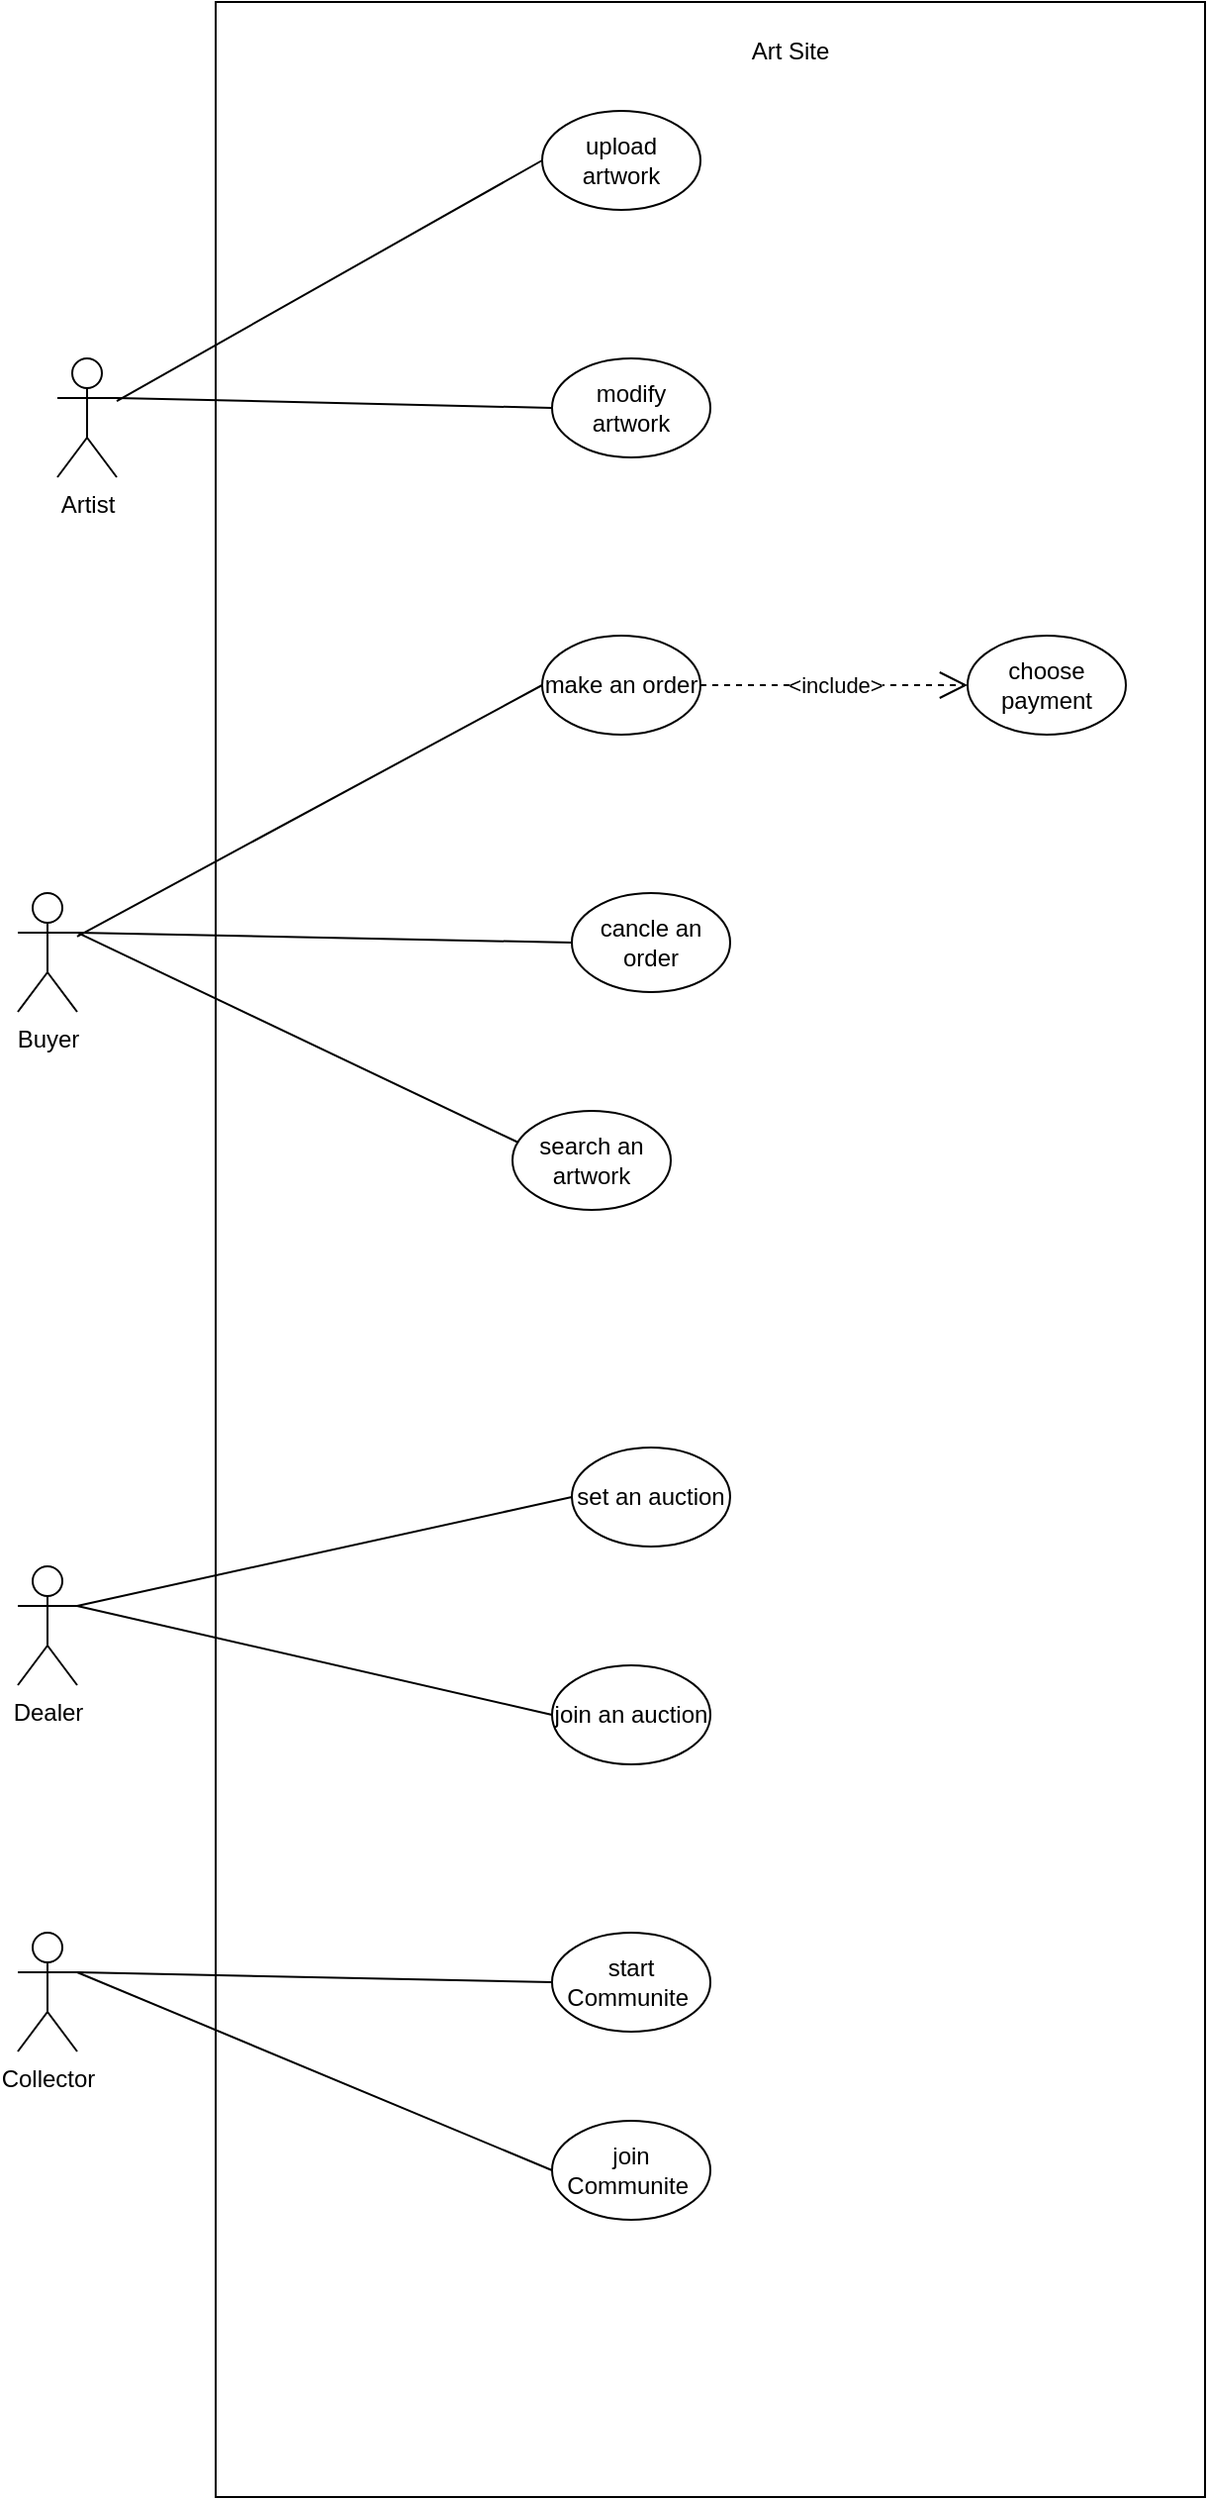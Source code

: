 <mxfile version="26.1.1">
  <diagram name="Page-1" id="Pky_TOVWznoUA1scNFFX">
    <mxGraphModel dx="2391" dy="1194" grid="1" gridSize="10" guides="1" tooltips="1" connect="1" arrows="1" fold="1" page="1" pageScale="1" pageWidth="850" pageHeight="1100" math="0" shadow="0">
      <root>
        <mxCell id="0" />
        <mxCell id="1" parent="0" />
        <mxCell id="8AGuU69_h8K9wH-vG9Zy-5" value="" style="html=1;whiteSpace=wrap;" parent="1" vertex="1">
          <mxGeometry x="220" y="90" width="500" height="1260" as="geometry" />
        </mxCell>
        <mxCell id="8AGuU69_h8K9wH-vG9Zy-1" value="Artist" style="shape=umlActor;verticalLabelPosition=bottom;verticalAlign=top;html=1;outlineConnect=0;" parent="1" vertex="1">
          <mxGeometry x="140" y="270" width="30" height="60" as="geometry" />
        </mxCell>
        <mxCell id="8AGuU69_h8K9wH-vG9Zy-2" value="Buyer" style="shape=umlActor;verticalLabelPosition=bottom;verticalAlign=top;html=1;outlineConnect=0;" parent="1" vertex="1">
          <mxGeometry x="120" y="540" width="30" height="60" as="geometry" />
        </mxCell>
        <mxCell id="8AGuU69_h8K9wH-vG9Zy-3" value="&lt;div&gt;Collector&lt;/div&gt;" style="shape=umlActor;verticalLabelPosition=bottom;verticalAlign=top;html=1;outlineConnect=0;" parent="1" vertex="1">
          <mxGeometry x="120" y="1065" width="30" height="60" as="geometry" />
        </mxCell>
        <mxCell id="8AGuU69_h8K9wH-vG9Zy-4" value="Dealer&lt;div&gt;&lt;br&gt;&lt;/div&gt;" style="shape=umlActor;verticalLabelPosition=bottom;verticalAlign=top;html=1;outlineConnect=0;" parent="1" vertex="1">
          <mxGeometry x="120" y="880" width="30" height="60" as="geometry" />
        </mxCell>
        <mxCell id="8AGuU69_h8K9wH-vG9Zy-6" value="Art Site" style="text;html=1;align=center;verticalAlign=middle;resizable=0;points=[];autosize=1;strokeColor=none;fillColor=none;" parent="1" vertex="1">
          <mxGeometry x="480" y="100" width="60" height="30" as="geometry" />
        </mxCell>
        <mxCell id="8AGuU69_h8K9wH-vG9Zy-8" value="upload artwork" style="ellipse;whiteSpace=wrap;html=1;" parent="1" vertex="1">
          <mxGeometry x="385" y="145" width="80" height="50" as="geometry" />
        </mxCell>
        <mxCell id="8AGuU69_h8K9wH-vG9Zy-35" value="modify&lt;div&gt;artwork&lt;/div&gt;" style="ellipse;whiteSpace=wrap;html=1;" parent="1" vertex="1">
          <mxGeometry x="390" y="270" width="80" height="50" as="geometry" />
        </mxCell>
        <mxCell id="8AGuU69_h8K9wH-vG9Zy-67" value="make an order" style="ellipse;whiteSpace=wrap;html=1;" parent="1" vertex="1">
          <mxGeometry x="385" y="410" width="80" height="50" as="geometry" />
        </mxCell>
        <mxCell id="8AGuU69_h8K9wH-vG9Zy-76" value="cancle an order" style="ellipse;whiteSpace=wrap;html=1;" parent="1" vertex="1">
          <mxGeometry x="400" y="540" width="80" height="50" as="geometry" />
        </mxCell>
        <mxCell id="8AGuU69_h8K9wH-vG9Zy-83" value="search an artwork" style="ellipse;whiteSpace=wrap;html=1;" parent="1" vertex="1">
          <mxGeometry x="370" y="650" width="80" height="50" as="geometry" />
        </mxCell>
        <mxCell id="8AGuU69_h8K9wH-vG9Zy-102" value="set an auction" style="ellipse;whiteSpace=wrap;html=1;" parent="1" vertex="1">
          <mxGeometry x="400" y="820" width="80" height="50" as="geometry" />
        </mxCell>
        <mxCell id="8AGuU69_h8K9wH-vG9Zy-119" value="start Communite&amp;nbsp;" style="ellipse;whiteSpace=wrap;html=1;" parent="1" vertex="1">
          <mxGeometry x="390" y="1065" width="80" height="50" as="geometry" />
        </mxCell>
        <mxCell id="D9dwtIjZdYDTWbsvC_wG-8" value="" style="endArrow=none;html=1;rounded=0;entryX=0;entryY=0.5;entryDx=0;entryDy=0;" edge="1" parent="1" source="8AGuU69_h8K9wH-vG9Zy-1" target="8AGuU69_h8K9wH-vG9Zy-8">
          <mxGeometry width="50" height="50" relative="1" as="geometry">
            <mxPoint x="290" y="220" as="sourcePoint" />
            <mxPoint x="360.711" y="170" as="targetPoint" />
          </mxGeometry>
        </mxCell>
        <mxCell id="D9dwtIjZdYDTWbsvC_wG-9" value="" style="endArrow=none;html=1;rounded=0;entryX=0;entryY=0.5;entryDx=0;entryDy=0;exitX=1;exitY=0.333;exitDx=0;exitDy=0;exitPerimeter=0;" edge="1" parent="1" source="8AGuU69_h8K9wH-vG9Zy-1" target="8AGuU69_h8K9wH-vG9Zy-35">
          <mxGeometry width="50" height="50" relative="1" as="geometry">
            <mxPoint x="290" y="170" as="sourcePoint" />
            <mxPoint x="395" y="180" as="targetPoint" />
          </mxGeometry>
        </mxCell>
        <mxCell id="D9dwtIjZdYDTWbsvC_wG-12" value="join an auction" style="ellipse;whiteSpace=wrap;html=1;" vertex="1" parent="1">
          <mxGeometry x="390" y="930" width="80" height="50" as="geometry" />
        </mxCell>
        <mxCell id="D9dwtIjZdYDTWbsvC_wG-13" value="join Communite&amp;nbsp;" style="ellipse;whiteSpace=wrap;html=1;" vertex="1" parent="1">
          <mxGeometry x="390" y="1160" width="80" height="50" as="geometry" />
        </mxCell>
        <mxCell id="D9dwtIjZdYDTWbsvC_wG-14" value="" style="endArrow=none;html=1;rounded=0;entryX=0;entryY=0.5;entryDx=0;entryDy=0;" edge="1" parent="1" source="8AGuU69_h8K9wH-vG9Zy-2" target="8AGuU69_h8K9wH-vG9Zy-67">
          <mxGeometry width="50" height="50" relative="1" as="geometry">
            <mxPoint x="300" y="180" as="sourcePoint" />
            <mxPoint x="400" y="305" as="targetPoint" />
          </mxGeometry>
        </mxCell>
        <mxCell id="D9dwtIjZdYDTWbsvC_wG-15" value="" style="endArrow=none;html=1;rounded=0;entryX=0;entryY=0.5;entryDx=0;entryDy=0;exitX=1;exitY=0.333;exitDx=0;exitDy=0;exitPerimeter=0;" edge="1" parent="1" source="8AGuU69_h8K9wH-vG9Zy-2" target="8AGuU69_h8K9wH-vG9Zy-76">
          <mxGeometry width="50" height="50" relative="1" as="geometry">
            <mxPoint x="310" y="190" as="sourcePoint" />
            <mxPoint x="410" y="315" as="targetPoint" />
          </mxGeometry>
        </mxCell>
        <mxCell id="D9dwtIjZdYDTWbsvC_wG-16" value="" style="endArrow=none;html=1;rounded=0;entryX=0.038;entryY=0.32;entryDx=0;entryDy=0;exitX=1;exitY=0.333;exitDx=0;exitDy=0;exitPerimeter=0;entryPerimeter=0;" edge="1" parent="1" source="8AGuU69_h8K9wH-vG9Zy-2" target="8AGuU69_h8K9wH-vG9Zy-83">
          <mxGeometry width="50" height="50" relative="1" as="geometry">
            <mxPoint x="320" y="200" as="sourcePoint" />
            <mxPoint x="420" y="325" as="targetPoint" />
          </mxGeometry>
        </mxCell>
        <mxCell id="D9dwtIjZdYDTWbsvC_wG-18" value="choose payment" style="ellipse;whiteSpace=wrap;html=1;" vertex="1" parent="1">
          <mxGeometry x="600" y="410" width="80" height="50" as="geometry" />
        </mxCell>
        <mxCell id="D9dwtIjZdYDTWbsvC_wG-20" value="&amp;lt;include&amp;gt;" style="endArrow=open;endSize=12;dashed=1;html=1;rounded=0;exitX=1;exitY=0.5;exitDx=0;exitDy=0;entryX=0;entryY=0.5;entryDx=0;entryDy=0;" edge="1" parent="1" source="8AGuU69_h8K9wH-vG9Zy-67" target="D9dwtIjZdYDTWbsvC_wG-18">
          <mxGeometry width="160" relative="1" as="geometry">
            <mxPoint x="470" y="440" as="sourcePoint" />
            <mxPoint x="630" y="440" as="targetPoint" />
          </mxGeometry>
        </mxCell>
        <mxCell id="D9dwtIjZdYDTWbsvC_wG-22" value="" style="endArrow=none;html=1;rounded=0;entryX=0;entryY=0.5;entryDx=0;entryDy=0;exitX=1;exitY=0.333;exitDx=0;exitDy=0;exitPerimeter=0;" edge="1" parent="1" source="8AGuU69_h8K9wH-vG9Zy-4" target="D9dwtIjZdYDTWbsvC_wG-12">
          <mxGeometry width="50" height="50" relative="1" as="geometry">
            <mxPoint x="310" y="590" as="sourcePoint" />
            <mxPoint x="393" y="686" as="targetPoint" />
          </mxGeometry>
        </mxCell>
        <mxCell id="D9dwtIjZdYDTWbsvC_wG-23" value="" style="endArrow=none;html=1;rounded=0;entryX=0;entryY=0.5;entryDx=0;entryDy=0;exitX=1;exitY=0.333;exitDx=0;exitDy=0;exitPerimeter=0;" edge="1" parent="1" source="8AGuU69_h8K9wH-vG9Zy-3" target="8AGuU69_h8K9wH-vG9Zy-119">
          <mxGeometry width="50" height="50" relative="1" as="geometry">
            <mxPoint x="320" y="600" as="sourcePoint" />
            <mxPoint x="403" y="696" as="targetPoint" />
          </mxGeometry>
        </mxCell>
        <mxCell id="D9dwtIjZdYDTWbsvC_wG-24" value="" style="endArrow=none;html=1;rounded=0;entryX=0;entryY=0.5;entryDx=0;entryDy=0;exitX=1;exitY=0.333;exitDx=0;exitDy=0;exitPerimeter=0;" edge="1" parent="1" source="8AGuU69_h8K9wH-vG9Zy-3" target="D9dwtIjZdYDTWbsvC_wG-13">
          <mxGeometry width="50" height="50" relative="1" as="geometry">
            <mxPoint x="330" y="610" as="sourcePoint" />
            <mxPoint x="413" y="706" as="targetPoint" />
          </mxGeometry>
        </mxCell>
        <mxCell id="D9dwtIjZdYDTWbsvC_wG-26" value="" style="endArrow=none;html=1;rounded=0;entryX=0;entryY=0.5;entryDx=0;entryDy=0;exitX=1;exitY=0.333;exitDx=0;exitDy=0;exitPerimeter=0;" edge="1" parent="1" source="8AGuU69_h8K9wH-vG9Zy-4" target="8AGuU69_h8K9wH-vG9Zy-102">
          <mxGeometry width="50" height="50" relative="1" as="geometry">
            <mxPoint x="300" y="905" as="sourcePoint" />
            <mxPoint x="400" y="965" as="targetPoint" />
          </mxGeometry>
        </mxCell>
      </root>
    </mxGraphModel>
  </diagram>
</mxfile>
